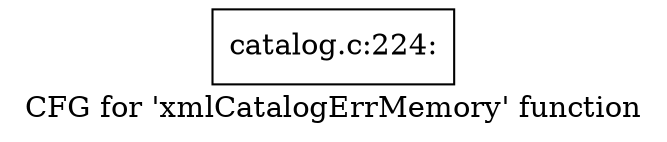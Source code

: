 digraph "CFG for 'xmlCatalogErrMemory' function" {
	label="CFG for 'xmlCatalogErrMemory' function";

	Node0x3975b00 [shape=record,label="{catalog.c:224:}"];
}
